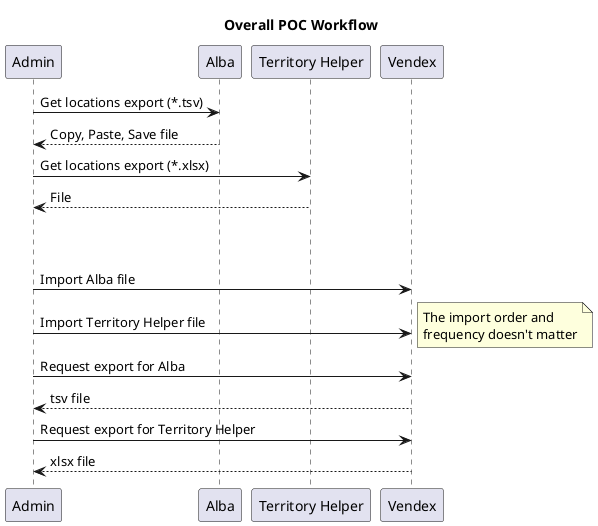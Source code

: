 @startuml
title Overall POC Workflow

"Admin" -> "Alba": Get locations export (*.tsv)
"Alba" --> "Admin": Copy, Paste, Save file
"Admin" -> "Territory Helper": Get locations export (*.xlsx)
"Territory Helper" --> "Admin": File
|||
|||
"Admin" -> "Vendex": Import Alba file
"Admin" -> "Vendex": Import Territory Helper file
note right: The import order and\nfrequency doesn't matter
"Admin" -> "Vendex": Request export for Alba
"Vendex" --> "Admin": tsv file
"Admin" -> "Vendex": Request export for Territory Helper
"Vendex" --> "Admin": xlsx file

@enduml